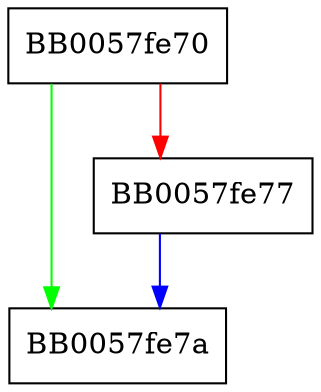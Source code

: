 digraph DSO_flags {
  node [shape="box"];
  graph [splines=ortho];
  BB0057fe70 -> BB0057fe7a [color="green"];
  BB0057fe70 -> BB0057fe77 [color="red"];
  BB0057fe77 -> BB0057fe7a [color="blue"];
}